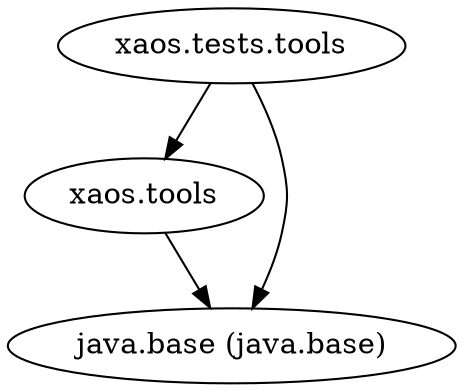 digraph "summary" {
  "xaos.tools"                                       -> "java.base (java.base)";
  "xaos.tests.tools"                                 -> "java.base (java.base)";
  "xaos.tests.tools"                                 -> "xaos.tools";
}
